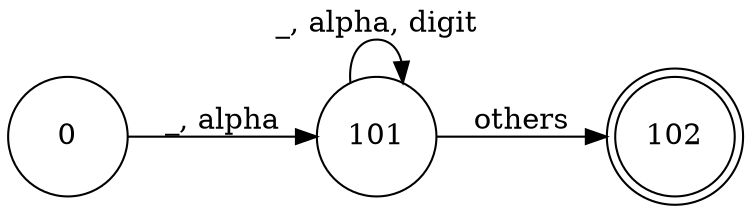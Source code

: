 digraph{
    rankdir = LR
    node [shape = circle]

    "  0  " -> 101 [label = "_, alpha"]
    101 -> 101 [label = "_, alpha, digit"]
    101 -> 102 [label = "others"]
    102 [shape = doublecircle]
}